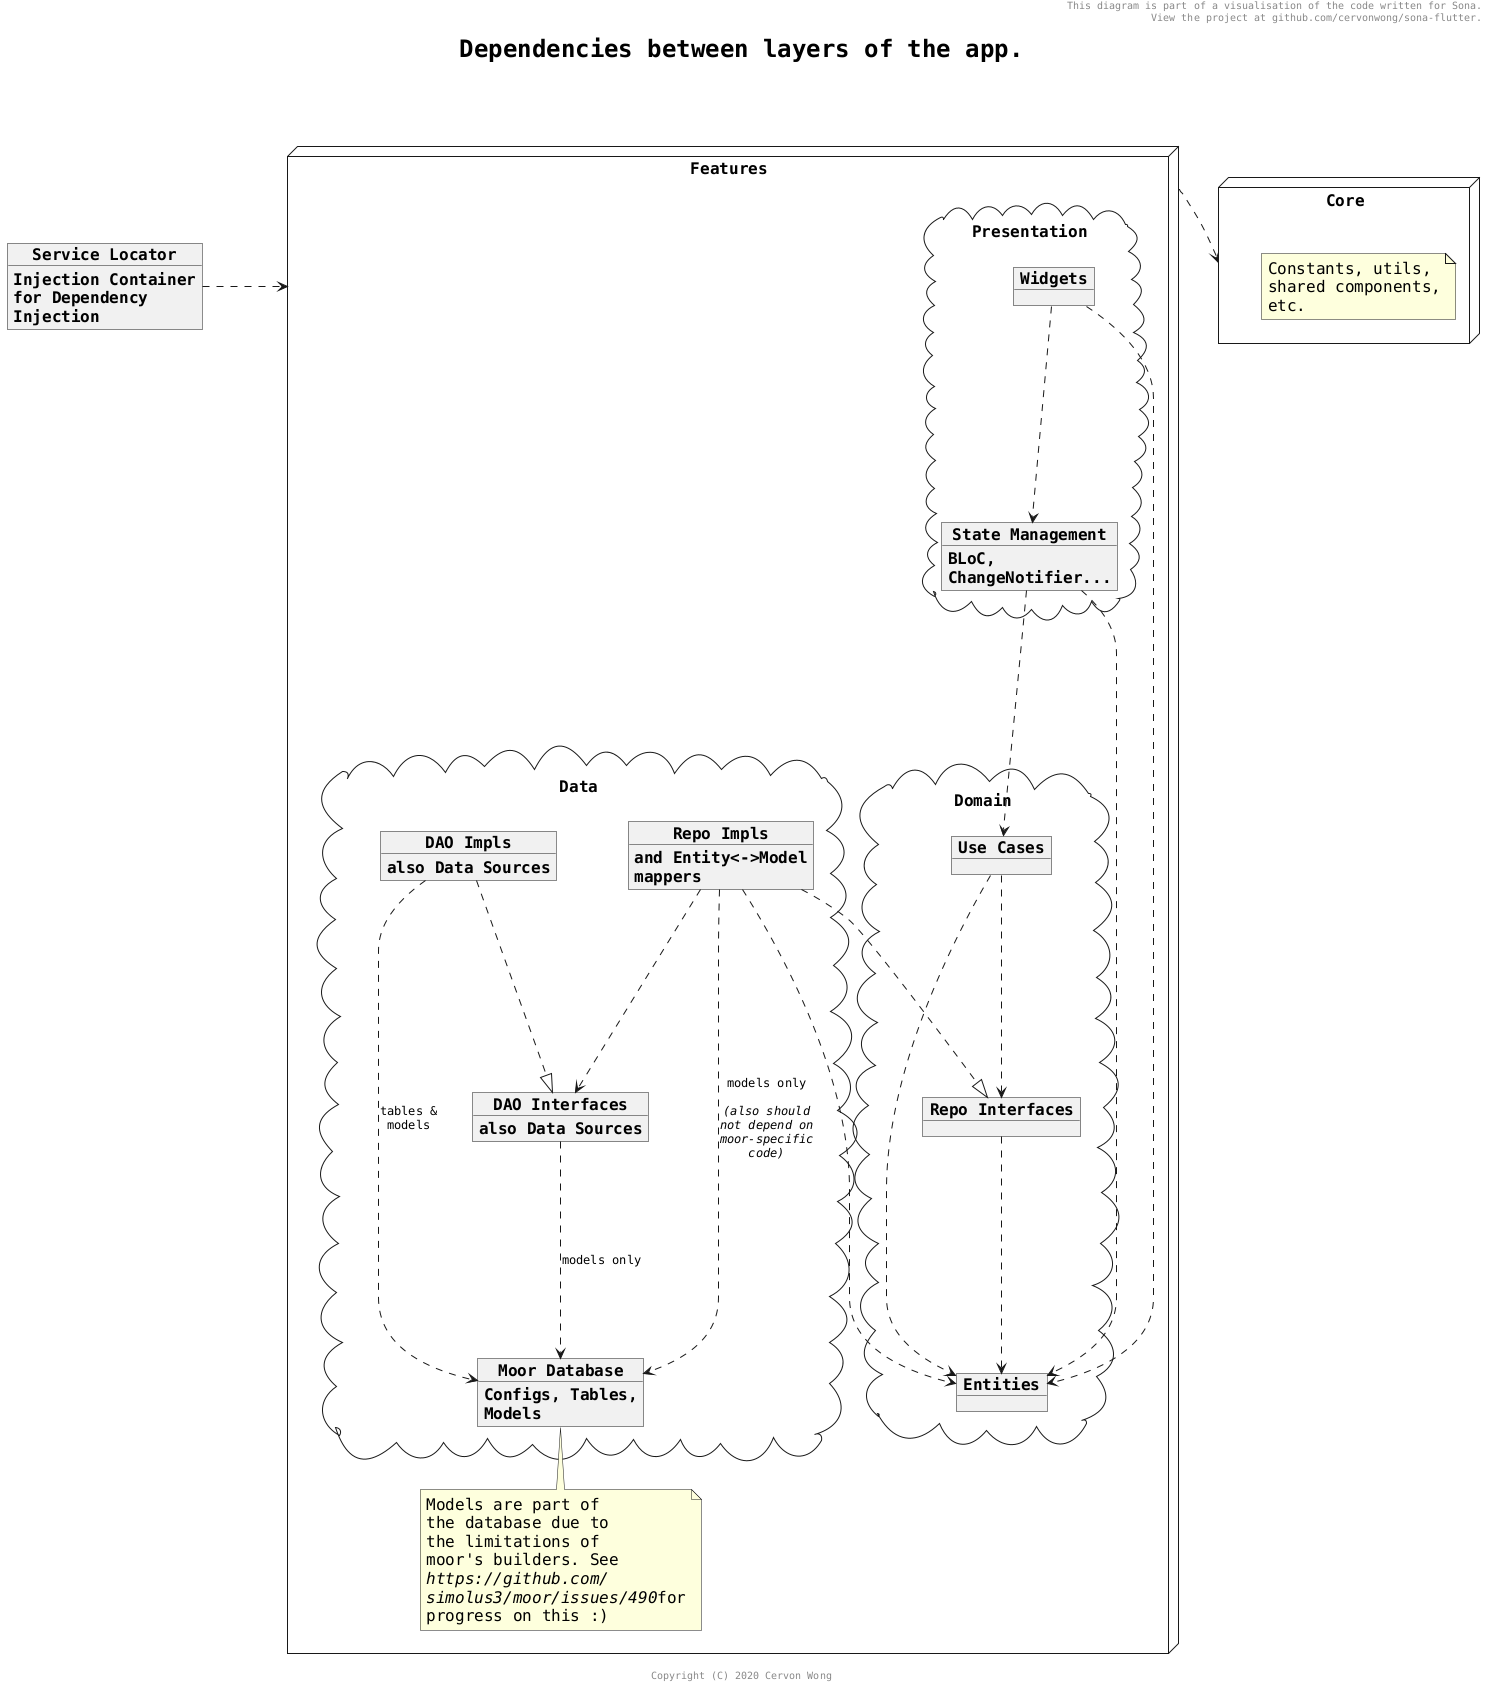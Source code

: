 @startuml

skinparam wrapWidth 200
skinparam maxMessageSize 100
skinparam defaultFontName Monospaced
skinparam defaultFontSize 16
skinparam arrowFontSize 12
skinparam objectFontStyle bold
skinparam titleFontSize 24
skinparam titleFontStyle bold
skinparam shadowing false

header This diagram is part of a visualisation of the code written for Sona.\n View the project at github.com/cervonwong/sona-flutter.
title Dependencies between layers of the app.\n
footer Copyright (C) 2020 Cervon Wong

package Features <<Node>> {
	package Presentation <<Cloud>> {
		object "Widgets" as w
		object "State Management" as s {
			BLoC, ChangeNotifier...
		}
	}
	
	package Domain <<Cloud>> {
		object "Use Cases" as u
		object "Entities" as e
		object "Repo Interfaces" as ir
	}
	
	package Data <<Cloud>> {
		object "Repo Impls" as ri {
			and Entity<->Model mappers
		}
		object "DAO Impls" AS di {
			also Data Sources
		}
		object "DAO Interfaces" as id {
			also Data Sources
		}
		object "Moor Database" as db {
			Configs, Tables, Models
		}
	}

	note bottom of db
    	Models are part of the database due to the limitations of moor's builders. See <i>https://github.com/ simolus3/moor/issues/490</i>for progress on this :)
    end note
}

object "Service Locator" as sl {
	Injection Container for Dependency Injection
}

package Core <<Node>> {
	note "Constants, utils, shared components, etc." as n1
}

w  ....>  s
w  ....>  e
s  ....>  u
s  ....>  e
u  ....>  e
u  ....>  ir
ir ....>  e
ri ....|> ir
ri ....>  id
ri ....>  db : models only\n\n<i>(also should not depend on moor-specific code)
ri ....>  e
di ....>  db : tables & models
di ....|> id
id ....>  db : models only

sl .> Features : \t
Features .> Core : \t

@enduml
